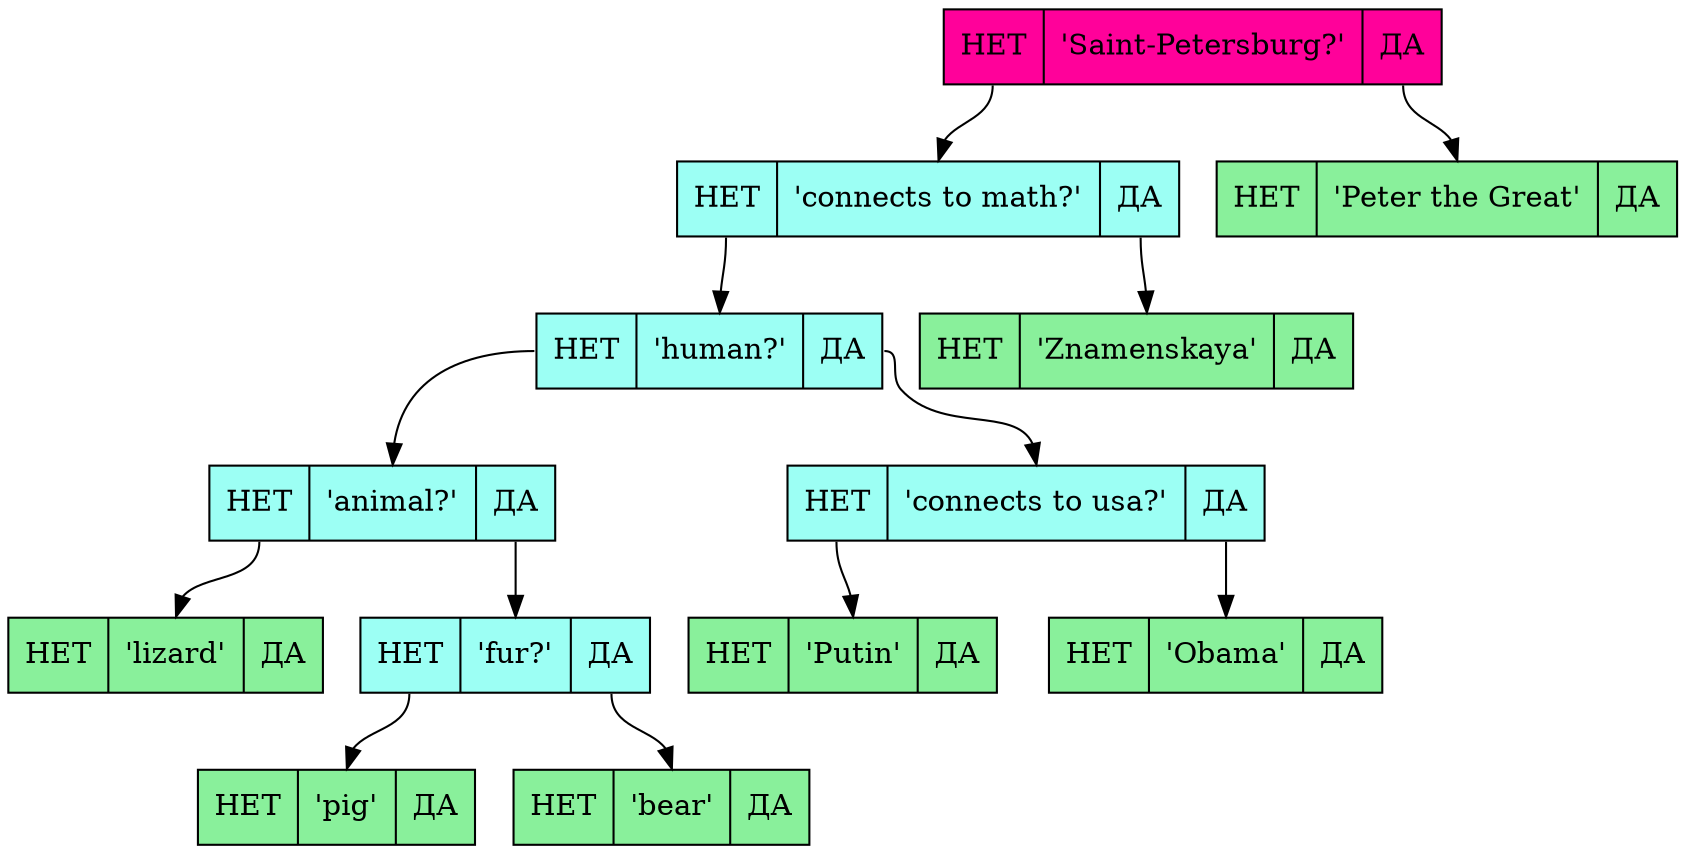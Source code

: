 digraph G{
node [color="#000000", shape=record];
struct10150760 [style="filled", fillcolor="#FF019A", label="<f0> НЕТ  |<f1> 'Saint-Petersburg?' | <f2> ДА"];
edge[color = "black"];
struct10150760:f2 -> struct10150952:f1;
  struct10150952 [style="filled", fillcolor="#89F09B", label="<f0> НЕТ | <f1> 'Peter the Great' | <f2> ДА "];
struct10150760:f0 -> struct10151016:f1;
  struct10151016 [style="filled", fillcolor="#9cfff4", label="<f0> НЕТ | <f1> 'connects to math?' | <f2> ДА "];
struct10151016:f2 -> struct10151080:f1;
  struct10151080 [style="filled", fillcolor="#89F09B", label="<f0> НЕТ | <f1> 'Znamenskaya' | <f2> ДА "];
struct10151016 [style="filled", fillcolor="#9cfff4", label="<f0> НЕТ | <f1> 'connects to math?' | <f2> ДА "];
struct10151016:f0 -> struct10151336:f1;
  struct10151336 [style="filled", fillcolor="#9cfff4", label="<f0> НЕТ | <f1> 'human?' | <f2> ДА "];
struct10151336:f2 -> struct10151784:f1;
  struct10151784 [style="filled", fillcolor="#9cfff4", label="<f0> НЕТ | <f1> 'connects to usa?' | <f2> ДА "];
struct10151784:f2 -> struct10151848:f1;
  struct10151848 [style="filled", fillcolor="#89F09B", label="<f0> НЕТ | <f1> 'Obama' | <f2> ДА "];
struct10151784 [style="filled", fillcolor="#9cfff4", label="<f0> НЕТ | <f1> 'connects to usa?' | <f2> ДА "];
struct10151784:f0 -> struct10101928:f1;
  struct10101928 [style="filled", fillcolor="#89F09B", label="<f0> НЕТ | <f1> 'Putin' | <f2> ДА "];
struct10151336 [style="filled", fillcolor="#9cfff4", label="<f0> НЕТ | <f1> 'human?' | <f2> ДА "];
struct10151336:f0 -> struct10173688:f1;
  struct10173688 [style="filled", fillcolor="#9cfff4", label="<f0> НЕТ | <f1> 'animal?' | <f2> ДА "];
struct10173688:f2 -> struct10173432:f1;
  struct10173432 [style="filled", fillcolor="#9cfff4", label="<f0> НЕТ | <f1> 'fur?' | <f2> ДА "];
struct10173432:f2 -> struct10174008:f1;
  struct10174008 [style="filled", fillcolor="#89F09B", label="<f0> НЕТ | <f1> 'bear' | <f2> ДА "];
struct10173432 [style="filled", fillcolor="#9cfff4", label="<f0> НЕТ | <f1> 'fur?' | <f2> ДА "];
struct10173432:f0 -> struct10174200:f1;
  struct10174200 [style="filled", fillcolor="#89F09B", label="<f0> НЕТ | <f1> 'pig' | <f2> ДА "];
struct10173688 [style="filled", fillcolor="#9cfff4", label="<f0> НЕТ | <f1> 'animal?' | <f2> ДА "];
struct10173688:f0 -> struct10173560:f1;
  struct10173560 [style="filled", fillcolor="#89F09B", label="<f0> НЕТ | <f1> 'lizard' | <f2> ДА "];
}